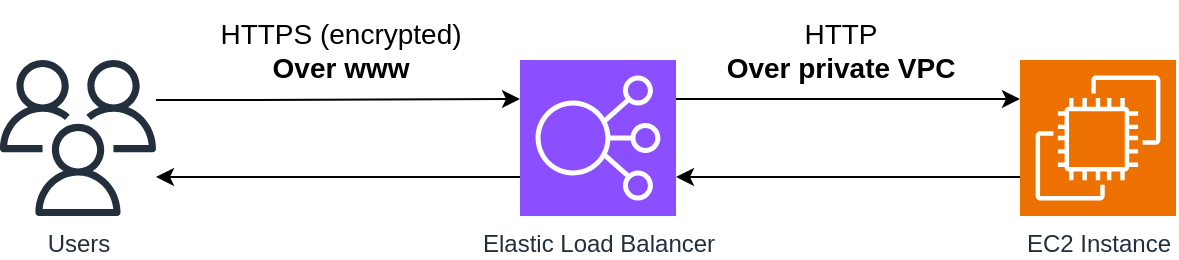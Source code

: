 <mxfile version="26.0.4">
  <diagram name="Page-1" id="KwFC6vzuwDH3Zz4oHtWl">
    <mxGraphModel dx="1114" dy="1198" grid="1" gridSize="10" guides="1" tooltips="1" connect="1" arrows="1" fold="1" page="1" pageScale="1" pageWidth="850" pageHeight="1100" math="0" shadow="0">
      <root>
        <mxCell id="0" />
        <mxCell id="1" parent="0" />
        <mxCell id="uW07AAl2aD3lcRNtTi-l-7" style="edgeStyle=orthogonalEdgeStyle;rounded=0;orthogonalLoop=1;jettySize=auto;html=1;entryX=0;entryY=0.25;entryDx=0;entryDy=0;entryPerimeter=0;" edge="1" parent="1" source="uW07AAl2aD3lcRNtTi-l-4" target="uW07AAl2aD3lcRNtTi-l-2">
          <mxGeometry relative="1" as="geometry">
            <Array as="points">
              <mxPoint x="260" y="450" />
              <mxPoint x="260" y="450" />
            </Array>
          </mxGeometry>
        </mxCell>
        <mxCell id="uW07AAl2aD3lcRNtTi-l-9" style="edgeStyle=orthogonalEdgeStyle;rounded=0;orthogonalLoop=1;jettySize=auto;html=1;exitX=0;exitY=0.75;exitDx=0;exitDy=0;exitPerimeter=0;" edge="1" parent="1" source="uW07AAl2aD3lcRNtTi-l-2" target="uW07AAl2aD3lcRNtTi-l-4">
          <mxGeometry relative="1" as="geometry">
            <Array as="points">
              <mxPoint x="260" y="489" />
              <mxPoint x="260" y="489" />
            </Array>
          </mxGeometry>
        </mxCell>
        <mxCell id="uW07AAl2aD3lcRNtTi-l-2" value="Elastic Load Balancer" style="sketch=0;points=[[0,0,0],[0.25,0,0],[0.5,0,0],[0.75,0,0],[1,0,0],[0,1,0],[0.25,1,0],[0.5,1,0],[0.75,1,0],[1,1,0],[0,0.25,0],[0,0.5,0],[0,0.75,0],[1,0.25,0],[1,0.5,0],[1,0.75,0]];outlineConnect=0;fontColor=#232F3E;fillColor=#8C4FFF;strokeColor=#ffffff;dashed=0;verticalLabelPosition=bottom;verticalAlign=top;align=center;html=1;fontSize=12;fontStyle=0;aspect=fixed;shape=mxgraph.aws4.resourceIcon;resIcon=mxgraph.aws4.elastic_load_balancing;" vertex="1" parent="1">
          <mxGeometry x="400" y="430" width="78" height="78" as="geometry" />
        </mxCell>
        <mxCell id="uW07AAl2aD3lcRNtTi-l-3" value="EC2 Instance" style="sketch=0;points=[[0,0,0],[0.25,0,0],[0.5,0,0],[0.75,0,0],[1,0,0],[0,1,0],[0.25,1,0],[0.5,1,0],[0.75,1,0],[1,1,0],[0,0.25,0],[0,0.5,0],[0,0.75,0],[1,0.25,0],[1,0.5,0],[1,0.75,0]];outlineConnect=0;fontColor=#232F3E;fillColor=#ED7100;strokeColor=#ffffff;dashed=0;verticalLabelPosition=bottom;verticalAlign=top;align=center;html=1;fontSize=12;fontStyle=0;aspect=fixed;shape=mxgraph.aws4.resourceIcon;resIcon=mxgraph.aws4.ec2;" vertex="1" parent="1">
          <mxGeometry x="650" y="430" width="78" height="78" as="geometry" />
        </mxCell>
        <mxCell id="uW07AAl2aD3lcRNtTi-l-4" value="Users" style="sketch=0;outlineConnect=0;fontColor=#232F3E;gradientColor=none;fillColor=#232F3D;strokeColor=none;dashed=0;verticalLabelPosition=bottom;verticalAlign=top;align=center;html=1;fontSize=12;fontStyle=0;aspect=fixed;pointerEvents=1;shape=mxgraph.aws4.users;" vertex="1" parent="1">
          <mxGeometry x="140" y="430" width="78" height="78" as="geometry" />
        </mxCell>
        <mxCell id="uW07AAl2aD3lcRNtTi-l-6" style="edgeStyle=orthogonalEdgeStyle;rounded=0;orthogonalLoop=1;jettySize=auto;html=1;exitX=1;exitY=0.25;exitDx=0;exitDy=0;exitPerimeter=0;entryX=0;entryY=0.25;entryDx=0;entryDy=0;entryPerimeter=0;" edge="1" parent="1" source="uW07AAl2aD3lcRNtTi-l-2" target="uW07AAl2aD3lcRNtTi-l-3">
          <mxGeometry relative="1" as="geometry" />
        </mxCell>
        <mxCell id="uW07AAl2aD3lcRNtTi-l-10" style="edgeStyle=orthogonalEdgeStyle;rounded=0;orthogonalLoop=1;jettySize=auto;html=1;exitX=0;exitY=0.75;exitDx=0;exitDy=0;exitPerimeter=0;entryX=1;entryY=0.75;entryDx=0;entryDy=0;entryPerimeter=0;" edge="1" parent="1" source="uW07AAl2aD3lcRNtTi-l-3" target="uW07AAl2aD3lcRNtTi-l-2">
          <mxGeometry relative="1" as="geometry" />
        </mxCell>
        <mxCell id="uW07AAl2aD3lcRNtTi-l-11" value="HTTPS (encrypted)&lt;div&gt;&lt;b&gt;Over www&lt;/b&gt;&lt;/div&gt;" style="text;html=1;align=center;verticalAlign=middle;resizable=0;points=[];autosize=1;strokeColor=none;fillColor=none;fontSize=14;" vertex="1" parent="1">
          <mxGeometry x="240" y="400" width="140" height="50" as="geometry" />
        </mxCell>
        <mxCell id="uW07AAl2aD3lcRNtTi-l-12" value="HTTP&lt;div&gt;&lt;b&gt;Over private VPC&lt;/b&gt;&lt;/div&gt;" style="text;html=1;align=center;verticalAlign=middle;resizable=0;points=[];autosize=1;strokeColor=none;fillColor=none;fontSize=14;" vertex="1" parent="1">
          <mxGeometry x="490" y="400" width="140" height="50" as="geometry" />
        </mxCell>
      </root>
    </mxGraphModel>
  </diagram>
</mxfile>
